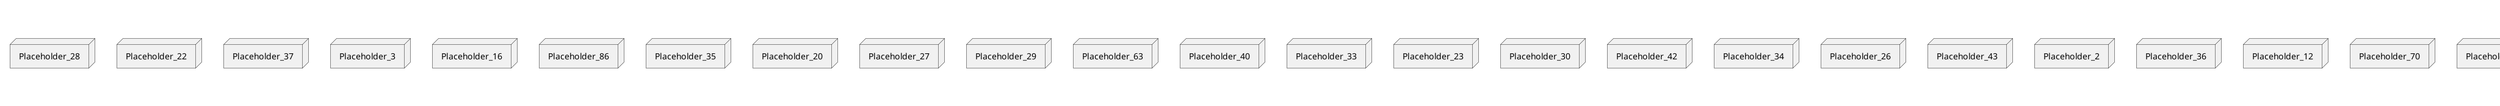 @startuml
skinparam fixCircleLabelOverlapping true
node Placeholder_8 {
[aName] [[sqshq-piggymetrics.system#_CV3vIL_eEe6eA6Upefh_MA]]
}
node Placeholder_28 {
[aName] [[sqshq-piggymetrics.system#_CV3vIL_eEe6eA6Upefh_MA]]
}
node Placeholder_22 {
[aName] [[sqshq-piggymetrics.system#_CV3vIL_eEe6eA6Upefh_MA]]
}
node Placeholder_37 {
[aName] [[sqshq-piggymetrics.system#_CV3vIL_eEe6eA6Upefh_MA]]
}
node Placeholder_3 {
[aName] [[sqshq-piggymetrics.system#_CV3vIL_eEe6eA6Upefh_MA]]
}
node Placeholder_16 {
[aName] [[sqshq-piggymetrics.system#_CV3vIL_eEe6eA6Upefh_MA]]
}
node Placeholder_86 {
[aName] [[sqshq-piggymetrics.system#_CV3vIL_eEe6eA6Upefh_MA]]
}
node Placeholder_35 {
[aName] [[sqshq-piggymetrics.system#_CV3vIL_eEe6eA6Upefh_MA]]
}
node Placeholder_20 {
[aName] [[sqshq-piggymetrics.system#_CV3vIL_eEe6eA6Upefh_MA]]
}
node Placeholder_27 {
[aName] [[sqshq-piggymetrics.system#_CV3vIL_eEe6eA6Upefh_MA]]
}
node Placeholder_29 {
[aName] [[sqshq-piggymetrics.system#_CV3vIL_eEe6eA6Upefh_MA]]
}
node Placeholder_63 {
[aName] [[sqshq-piggymetrics.system#_CV3vIL_eEe6eA6Upefh_MA]]
}
node Placeholder_40 {
[aName] [[sqshq-piggymetrics.system#_CV3vIL_eEe6eA6Upefh_MA]]
}
node Placeholder_33 {
[aName] [[sqshq-piggymetrics.system#_CV3vIL_eEe6eA6Upefh_MA]]
}
node Placeholder_23 {
[aName] [[sqshq-piggymetrics.system#_CV3vIL_eEe6eA6Upefh_MA]]
}
node Placeholder_30 {
[aName] [[sqshq-piggymetrics.system#_CV3vIL_eEe6eA6Upefh_MA]]
}
node Placeholder_42 {
[aName] [[sqshq-piggymetrics.system#_CV3vIL_eEe6eA6Upefh_MA]]
}
node Placeholder_34 {
[aName] [[sqshq-piggymetrics.system#_CV3vIL_eEe6eA6Upefh_MA]]
}
node Placeholder_26 {
[aName] [[sqshq-piggymetrics.system#_CV3vIL_eEe6eA6Upefh_MA]]
}
node Placeholder_43 {
[aName] [[sqshq-piggymetrics.system#_CV3vIL_eEe6eA6Upefh_MA]]
}
node Placeholder_2 {
[aName] [[sqshq-piggymetrics.system#_CV3vIL_eEe6eA6Upefh_MA]]
}
node Placeholder_36 {
[aName] [[sqshq-piggymetrics.system#_CV3vIL_eEe6eA6Upefh_MA]]
}
node Placeholder_12 {
[aName] [[sqshq-piggymetrics.system#_CV3vIL_eEe6eA6Upefh_MA]]
}
node Placeholder_70 {
[aName] [[sqshq-piggymetrics.system#_CV3vIL_eEe6eA6Upefh_MA]]
}
node Placeholder_6 {
[aName] [[sqshq-piggymetrics.system#_CV3vIL_eEe6eA6Upefh_MA]]
}
node Placeholder_25 {
[aName] [[sqshq-piggymetrics.system#_CV3vIL_eEe6eA6Upefh_MA]]
}
node Placeholder_39 {
[aName] [[sqshq-piggymetrics.system#_CV3vIL_eEe6eA6Upefh_MA]]
}
node Placeholder_38 {
[aName] [[sqshq-piggymetrics.system#_CV3vIL_eEe6eA6Upefh_MA]]
}
node Placeholder_32 {
[aName] [[sqshq-piggymetrics.system#_CV3vIL_eEe6eA6Upefh_MA]]
}
node Placeholder_41 {
[aName] [[sqshq-piggymetrics.system#_CV3vIL_eEe6eA6Upefh_MA]]
}
node Placeholder_44 {
[aName] [[sqshq-piggymetrics.system#_CV3vIL_eEe6eA6Upefh_MA]]
}
node Placeholder_19 {
[aName] [[sqshq-piggymetrics.system#_CV3vIL_eEe6eA6Upefh_MA]]
}
node Placeholder_13 {
[aName] [[sqshq-piggymetrics.system#_CV3vIL_eEe6eA6Upefh_MA]]
}
node Placeholder_14 {
[aName] [[sqshq-piggymetrics.system#_CV3vIL_eEe6eA6Upefh_MA]]
}
node Placeholder_7 {
[aName] [[sqshq-piggymetrics.system#_CV3vIL_eEe6eA6Upefh_MA]]
}
[aName] -(0- [aName] : account_service_accounts_Provider
[aName] -(0- [aName] : account_service_accounts_Provider
[aName] -(0- [aName] : account_service_accounts_Provider
[aName] -(0- [aName] : account_service_accounts_Provider
[aName] -(0- [aName] : auth_service_uaa_users_Provider
[aName] -(0- [aName] : auth_service_uaa_users_Provider
[aName] -(0- [aName] : auth_service_uaa_users_Provider
[aName] -(0- [aName] : auth_service_uaa_users_Provider
[aName] -(0- [aName] : com_piggymetrics_account_client_AuthServiceClient_Provider
[aName] -(0- [aName] : com_piggymetrics_account_client_StatisticsServiceClient_Provider
[aName] -(0- [aName] : com_piggymetrics_account_client_StatisticsServiceClient_Provider
[aName] -(0- [aName] : com_piggymetrics_account_repository_AccountRepository_Provider
[aName] -(0- [aName] : com_piggymetrics_account_service_AccountService_Provider
[aName] -(0- [aName] : com_piggymetrics_account_service_AccountService_Provider
[aName] -(0- [aName] : com_piggymetrics_auth_repository_UserRepository_Provider
[aName] -(0- [aName] : com_piggymetrics_auth_repository_UserRepository_Provider
[aName] -(0- [aName] : com_piggymetrics_auth_service_UserService_Provider
[aName] -(0- [aName] : com_piggymetrics_auth_service_UserService_Provider
[aName] -(0- [aName] : com_piggymetrics_notification_client_AccountServiceClient_Provider
[aName] -(0- [aName] : com_piggymetrics_notification_repository_RecipientRepository_Provider
[aName] -(0- [aName] : com_piggymetrics_notification_service_EmailService_Provider
[aName] -(0- [aName] : com_piggymetrics_notification_service_EmailService_Provider
[aName] -(0- [aName] : com_piggymetrics_notification_service_Environment_Provider
[aName] -(0- [aName] : com_piggymetrics_notification_service_JavaMailSender_Provider
[aName] -(0- [aName] : com_piggymetrics_notification_service_RecipientService_Provider
[aName] -(0- [aName] : com_piggymetrics_notification_service_RecipientService_Provider
[aName] -(0- [aName] : com_piggymetrics_notification_service_RecipientService_Provider
[aName] -(0- [aName] : com_piggymetrics_notification_service_RecipientService_Provider
[aName] -(0- [aName] : com_piggymetrics_statistics_client_ExchangeRatesClient_Provider
[aName] -(0- [aName] : com_piggymetrics_statistics_client_ExchangeRatesClient_Provider
[aName] -(0- [aName] : com_piggymetrics_statistics_repository_DataPointRepository_Provider
[aName] -(0- [aName] : com_piggymetrics_statistics_service_ExchangeRatesService_Provider
[aName] -(0- [aName] : com_piggymetrics_statistics_service_ExchangeRatesService_Provider
[aName] -(0- [aName] : com_piggymetrics_statistics_service_StatisticsService_Provider
[aName] -(0- [aName] : com_piggymetrics_statistics_service_StatisticsService_Provider
[aName] -(0- [aName] : rates_client_latest_Provider
[aName] -(0- [aName] : rates_client_latest_Provider
[aName] -(0- [aName] : statistics_service_statistics_Provider
[aName] -(0- [aName] : statistics_service_statistics_Provider
[aName] -(0- [aName] : statistics_service_statistics_Provider
[aName] -(0- [aName] : statistics_service_statistics_Provider

@enduml
